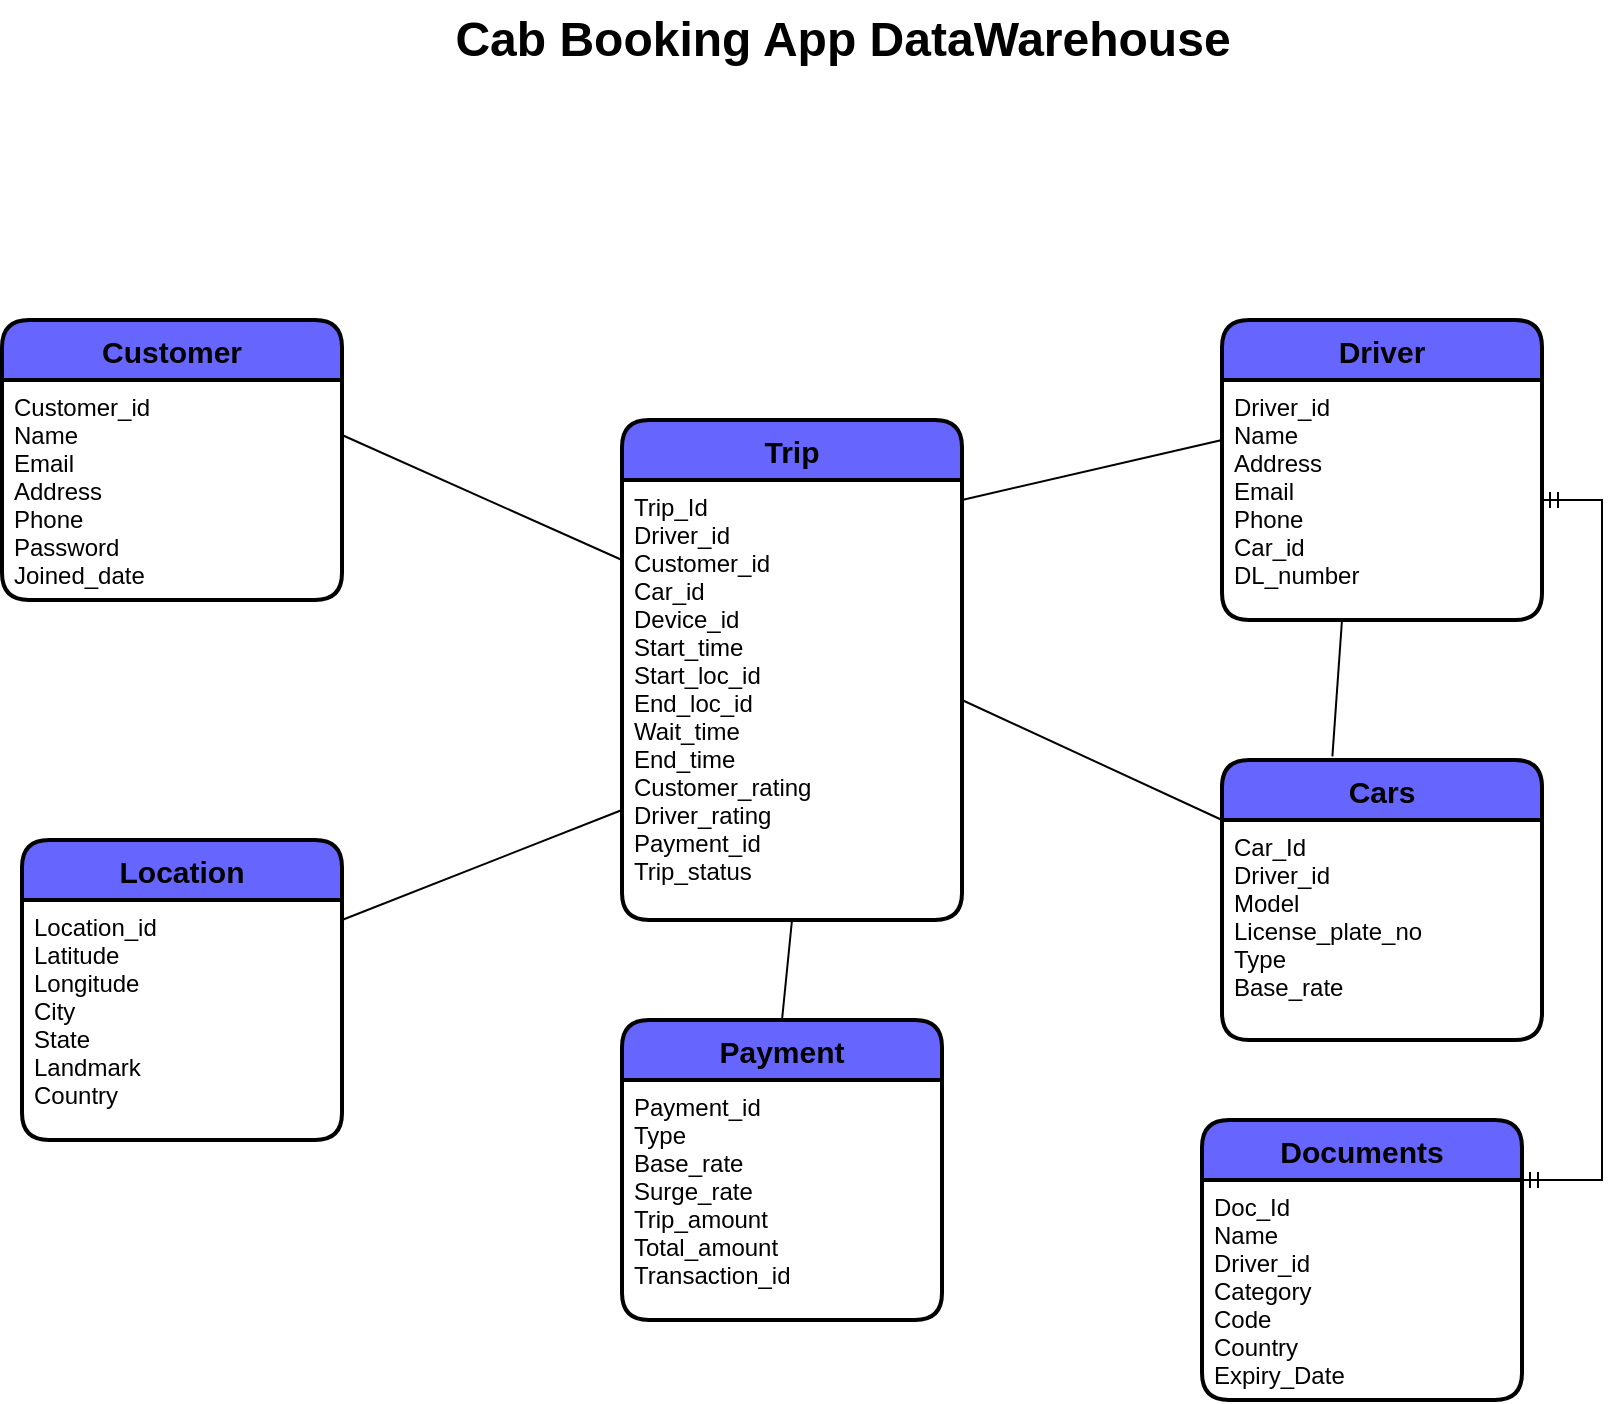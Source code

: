 <mxfile version="20.7.4" type="github">
  <diagram id="qHY2yTSp3fBJaGRNNI-T" name="Page-1">
    <mxGraphModel dx="1050" dy="581" grid="1" gridSize="10" guides="1" tooltips="1" connect="1" arrows="1" fold="1" page="1" pageScale="1" pageWidth="850" pageHeight="1100" math="0" shadow="0">
      <root>
        <mxCell id="0" />
        <mxCell id="1" parent="0" />
        <mxCell id="IWZNTj69dKfaPIMbtL47-1" value="Trip" style="swimlane;childLayout=stackLayout;horizontal=1;startSize=30;horizontalStack=0;rounded=1;fontSize=15;fontStyle=1;strokeWidth=2;resizeParent=0;resizeLast=1;shadow=0;dashed=0;align=center;fillColor=#6666FF;" vertex="1" parent="1">
          <mxGeometry x="330" y="300" width="170" height="250" as="geometry" />
        </mxCell>
        <mxCell id="IWZNTj69dKfaPIMbtL47-2" value="Trip_Id&#xa;Driver_id&#xa;Customer_id&#xa;Car_id&#xa;Device_id&#xa;Start_time&#xa;Start_loc_id&#xa;End_loc_id&#xa;Wait_time&#xa;End_time&#xa;Customer_rating&#xa;Driver_rating&#xa;Payment_id&#xa;Trip_status&#xa;" style="align=left;strokeColor=none;fillColor=none;spacingLeft=4;fontSize=12;verticalAlign=top;resizable=0;rotatable=0;part=1;" vertex="1" parent="IWZNTj69dKfaPIMbtL47-1">
          <mxGeometry y="30" width="170" height="220" as="geometry" />
        </mxCell>
        <mxCell id="IWZNTj69dKfaPIMbtL47-3" value="Customer" style="swimlane;childLayout=stackLayout;horizontal=1;startSize=30;horizontalStack=0;rounded=1;fontSize=15;fontStyle=1;strokeWidth=2;resizeParent=0;resizeLast=1;shadow=0;dashed=0;align=center;fillColor=#6666FF;" vertex="1" parent="1">
          <mxGeometry x="20" y="250" width="170" height="140" as="geometry" />
        </mxCell>
        <mxCell id="IWZNTj69dKfaPIMbtL47-4" value="Customer_id&#xa;Name&#xa;Email&#xa;Address&#xa;Phone&#xa;Password&#xa;Joined_date&#xa;" style="align=left;strokeColor=none;fillColor=none;spacingLeft=4;fontSize=12;verticalAlign=top;resizable=0;rotatable=0;part=1;" vertex="1" parent="IWZNTj69dKfaPIMbtL47-3">
          <mxGeometry y="30" width="170" height="110" as="geometry" />
        </mxCell>
        <mxCell id="IWZNTj69dKfaPIMbtL47-5" value="Location" style="swimlane;childLayout=stackLayout;horizontal=1;startSize=30;horizontalStack=0;rounded=1;fontSize=15;fontStyle=1;strokeWidth=2;resizeParent=0;resizeLast=1;shadow=0;dashed=0;align=center;fillColor=#6666FF;" vertex="1" parent="1">
          <mxGeometry x="30" y="510" width="160" height="150" as="geometry" />
        </mxCell>
        <mxCell id="IWZNTj69dKfaPIMbtL47-6" value="Location_id&#xa;Latitude&#xa;Longitude&#xa;City&#xa;State&#xa;Landmark&#xa;Country" style="align=left;strokeColor=none;fillColor=none;spacingLeft=4;fontSize=12;verticalAlign=top;resizable=0;rotatable=0;part=1;" vertex="1" parent="IWZNTj69dKfaPIMbtL47-5">
          <mxGeometry y="30" width="160" height="120" as="geometry" />
        </mxCell>
        <mxCell id="IWZNTj69dKfaPIMbtL47-7" value="Driver" style="swimlane;childLayout=stackLayout;horizontal=1;startSize=30;horizontalStack=0;rounded=1;fontSize=15;fontStyle=1;strokeWidth=2;resizeParent=0;resizeLast=1;shadow=0;dashed=0;align=center;fillColor=#6666FF;" vertex="1" parent="1">
          <mxGeometry x="630" y="250" width="160" height="150" as="geometry" />
        </mxCell>
        <mxCell id="IWZNTj69dKfaPIMbtL47-8" value="Driver_id&#xa;Name&#xa;Address&#xa;Email&#xa;Phone&#xa;Car_id&#xa;DL_number&#xa;" style="align=left;strokeColor=none;fillColor=none;spacingLeft=4;fontSize=12;verticalAlign=top;resizable=0;rotatable=0;part=1;" vertex="1" parent="IWZNTj69dKfaPIMbtL47-7">
          <mxGeometry y="30" width="160" height="120" as="geometry" />
        </mxCell>
        <mxCell id="IWZNTj69dKfaPIMbtL47-9" value="Payment" style="swimlane;childLayout=stackLayout;horizontal=1;startSize=30;horizontalStack=0;rounded=1;fontSize=15;fontStyle=1;strokeWidth=2;resizeParent=0;resizeLast=1;shadow=0;dashed=0;align=center;fillColor=#6666FF;" vertex="1" parent="1">
          <mxGeometry x="330" y="600" width="160" height="150" as="geometry" />
        </mxCell>
        <mxCell id="IWZNTj69dKfaPIMbtL47-10" value="Payment_id&#xa;Type&#xa;Base_rate&#xa;Surge_rate&#xa;Trip_amount&#xa;Total_amount&#xa;Transaction_id" style="align=left;strokeColor=none;fillColor=none;spacingLeft=4;fontSize=12;verticalAlign=top;resizable=0;rotatable=0;part=1;" vertex="1" parent="IWZNTj69dKfaPIMbtL47-9">
          <mxGeometry y="30" width="160" height="120" as="geometry" />
        </mxCell>
        <mxCell id="IWZNTj69dKfaPIMbtL47-12" value="Cars" style="swimlane;childLayout=stackLayout;horizontal=1;startSize=30;horizontalStack=0;rounded=1;fontSize=15;fontStyle=1;strokeWidth=2;resizeParent=0;resizeLast=1;shadow=0;dashed=0;align=center;fillColor=#6666FF;" vertex="1" parent="1">
          <mxGeometry x="630" y="470" width="160" height="140" as="geometry" />
        </mxCell>
        <mxCell id="IWZNTj69dKfaPIMbtL47-13" value="Car_Id&#xa;Driver_id&#xa;Model&#xa;License_plate_no&#xa;Type&#xa;Base_rate&#xa;" style="align=left;strokeColor=none;fillColor=none;spacingLeft=4;fontSize=12;verticalAlign=top;resizable=0;rotatable=0;part=1;" vertex="1" parent="IWZNTj69dKfaPIMbtL47-12">
          <mxGeometry y="30" width="160" height="110" as="geometry" />
        </mxCell>
        <mxCell id="IWZNTj69dKfaPIMbtL47-16" value="Documents" style="swimlane;childLayout=stackLayout;horizontal=1;startSize=30;horizontalStack=0;rounded=1;fontSize=15;fontStyle=1;strokeWidth=2;resizeParent=0;resizeLast=1;shadow=0;dashed=0;align=center;fillColor=#6666FF;" vertex="1" parent="1">
          <mxGeometry x="620" y="650" width="160" height="140" as="geometry" />
        </mxCell>
        <mxCell id="IWZNTj69dKfaPIMbtL47-17" value="Doc_Id&#xa;Name&#xa;Driver_id&#xa;Category&#xa;Code&#xa;Country&#xa;Expiry_Date&#xa;" style="align=left;strokeColor=none;fillColor=none;spacingLeft=4;fontSize=12;verticalAlign=top;resizable=0;rotatable=0;part=1;" vertex="1" parent="IWZNTj69dKfaPIMbtL47-16">
          <mxGeometry y="30" width="160" height="110" as="geometry" />
        </mxCell>
        <mxCell id="IWZNTj69dKfaPIMbtL47-19" value="" style="endArrow=none;html=1;rounded=0;fontSize=15;exitX=1;exitY=0.25;exitDx=0;exitDy=0;" edge="1" parent="1" source="IWZNTj69dKfaPIMbtL47-4">
          <mxGeometry relative="1" as="geometry">
            <mxPoint x="140" y="424.5" as="sourcePoint" />
            <mxPoint x="330" y="370" as="targetPoint" />
          </mxGeometry>
        </mxCell>
        <mxCell id="IWZNTj69dKfaPIMbtL47-20" value="" style="endArrow=none;html=1;rounded=0;fontSize=15;entryX=0;entryY=0.75;entryDx=0;entryDy=0;" edge="1" parent="1" target="IWZNTj69dKfaPIMbtL47-2">
          <mxGeometry relative="1" as="geometry">
            <mxPoint x="190" y="550" as="sourcePoint" />
            <mxPoint x="350" y="550" as="targetPoint" />
          </mxGeometry>
        </mxCell>
        <mxCell id="IWZNTj69dKfaPIMbtL47-21" value="" style="endArrow=none;html=1;rounded=0;fontSize=15;entryX=0.5;entryY=0;entryDx=0;entryDy=0;exitX=0.5;exitY=1;exitDx=0;exitDy=0;" edge="1" parent="1" source="IWZNTj69dKfaPIMbtL47-2" target="IWZNTj69dKfaPIMbtL47-9">
          <mxGeometry relative="1" as="geometry">
            <mxPoint x="340" y="540" as="sourcePoint" />
            <mxPoint x="500" y="540" as="targetPoint" />
          </mxGeometry>
        </mxCell>
        <mxCell id="IWZNTj69dKfaPIMbtL47-22" value="" style="endArrow=none;html=1;rounded=0;fontSize=15;" edge="1" parent="1">
          <mxGeometry relative="1" as="geometry">
            <mxPoint x="500" y="340" as="sourcePoint" />
            <mxPoint x="630" y="310" as="targetPoint" />
          </mxGeometry>
        </mxCell>
        <mxCell id="IWZNTj69dKfaPIMbtL47-23" value="" style="endArrow=none;html=1;rounded=0;fontSize=15;entryX=0.345;entryY=-0.013;entryDx=0;entryDy=0;entryPerimeter=0;" edge="1" parent="1" target="IWZNTj69dKfaPIMbtL47-12">
          <mxGeometry relative="1" as="geometry">
            <mxPoint x="690" y="400" as="sourcePoint" />
            <mxPoint x="680" y="450" as="targetPoint" />
          </mxGeometry>
        </mxCell>
        <mxCell id="IWZNTj69dKfaPIMbtL47-27" value="" style="endArrow=none;html=1;rounded=0;fontSize=15;exitX=1;exitY=0.5;exitDx=0;exitDy=0;" edge="1" parent="1" source="IWZNTj69dKfaPIMbtL47-2">
          <mxGeometry relative="1" as="geometry">
            <mxPoint x="470" y="500" as="sourcePoint" />
            <mxPoint x="630" y="500" as="targetPoint" />
          </mxGeometry>
        </mxCell>
        <mxCell id="IWZNTj69dKfaPIMbtL47-28" value="" style="edgeStyle=entityRelationEdgeStyle;fontSize=12;html=1;endArrow=ERmandOne;startArrow=ERmandOne;rounded=0;" edge="1" parent="1" target="IWZNTj69dKfaPIMbtL47-8">
          <mxGeometry width="100" height="100" relative="1" as="geometry">
            <mxPoint x="780" y="680" as="sourcePoint" />
            <mxPoint x="830" y="360" as="targetPoint" />
          </mxGeometry>
        </mxCell>
        <mxCell id="IWZNTj69dKfaPIMbtL47-29" value="Cab Booking App DataWarehouse" style="text;strokeColor=none;fillColor=none;html=1;fontSize=24;fontStyle=1;verticalAlign=middle;align=center;" vertex="1" parent="1">
          <mxGeometry x="390" y="90" width="100" height="40" as="geometry" />
        </mxCell>
      </root>
    </mxGraphModel>
  </diagram>
</mxfile>
